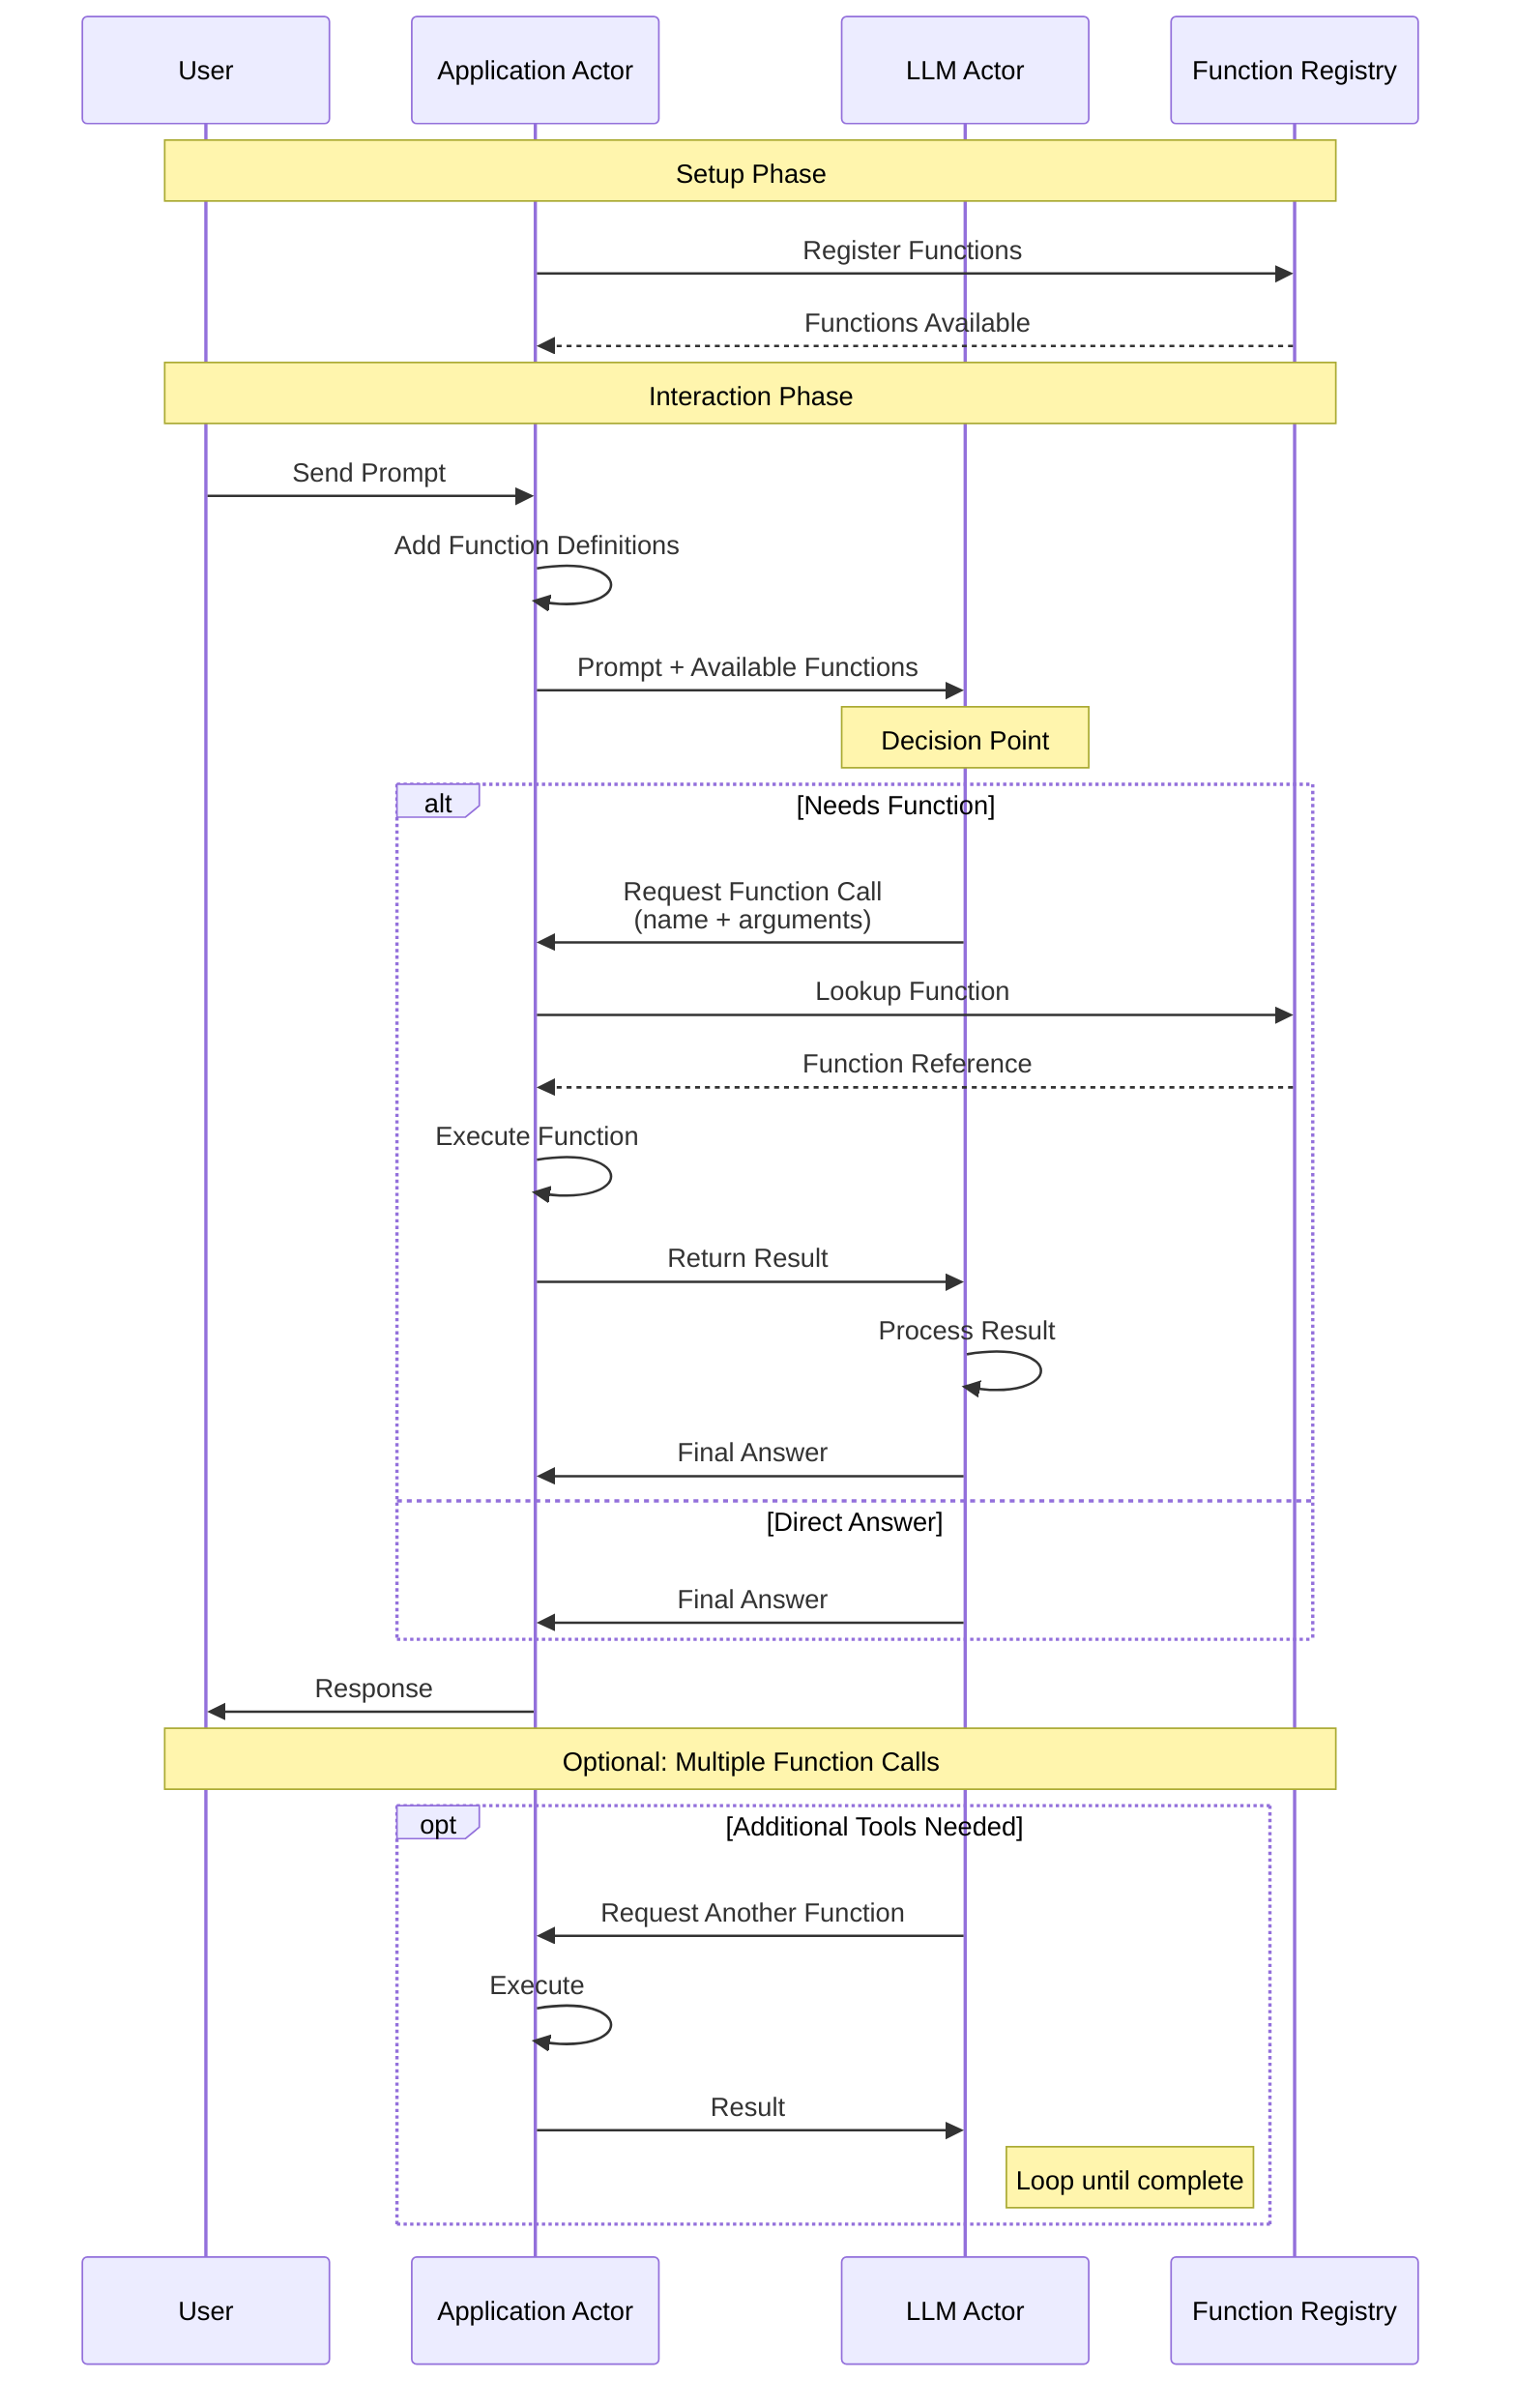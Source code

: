 sequenceDiagram
    participant User
    participant App as Application Actor
    participant LLM as LLM Actor
    participant Registry as Function Registry
    
    Note over User,Registry: Setup Phase
    App->>Registry: Register Functions
    Registry-->>App: Functions Available
    
    Note over User,Registry: Interaction Phase
    User->>App: Send Prompt
    App->>App: Add Function Definitions
    App->>LLM: Prompt + Available Functions
    
    Note over LLM: Decision Point
    alt Needs Function
        LLM->>App: Request Function Call<br/>(name + arguments)
        App->>Registry: Lookup Function
        Registry-->>App: Function Reference
        App->>App: Execute Function
        App->>LLM: Return Result
        LLM->>LLM: Process Result
        LLM->>App: Final Answer
    else Direct Answer
        LLM->>App: Final Answer
    end
    
    App->>User: Response
    
    Note over User,Registry: Optional: Multiple Function Calls
    opt Additional Tools Needed
        LLM->>App: Request Another Function
        App->>App: Execute
        App->>LLM: Result
        Note right of LLM: Loop until complete
    end